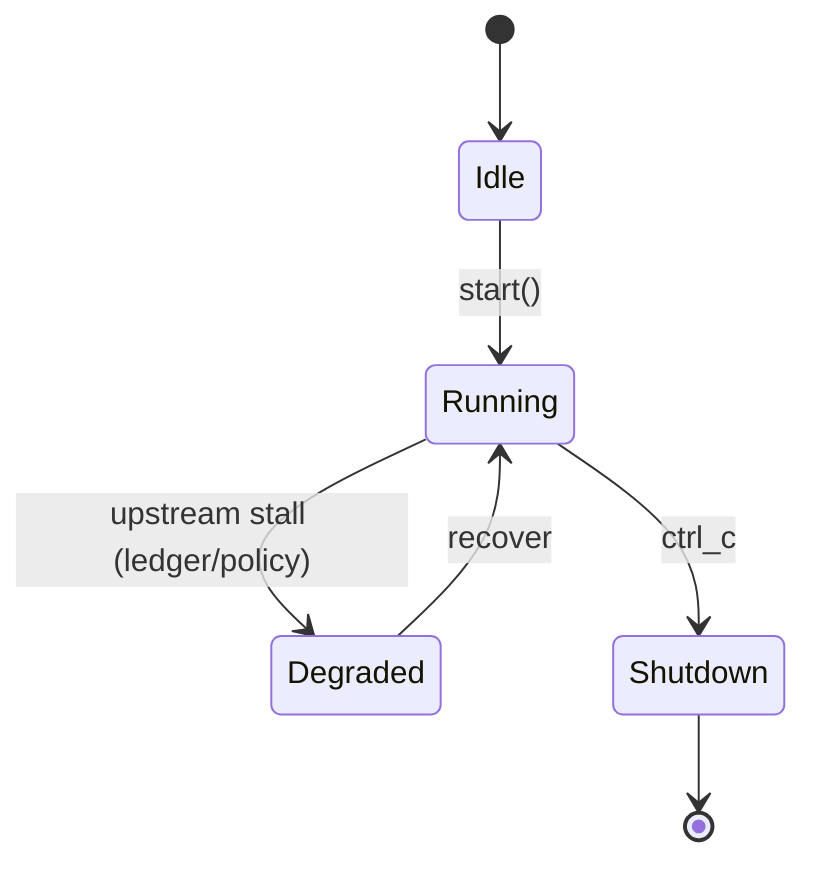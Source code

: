 stateDiagram-v2
  [*] --> Idle
  Idle --> Running: start()
  Running --> Degraded: upstream stall (ledger/policy)
  Degraded --> Running: recover
  Running --> Shutdown: ctrl_c
  Shutdown --> [*]